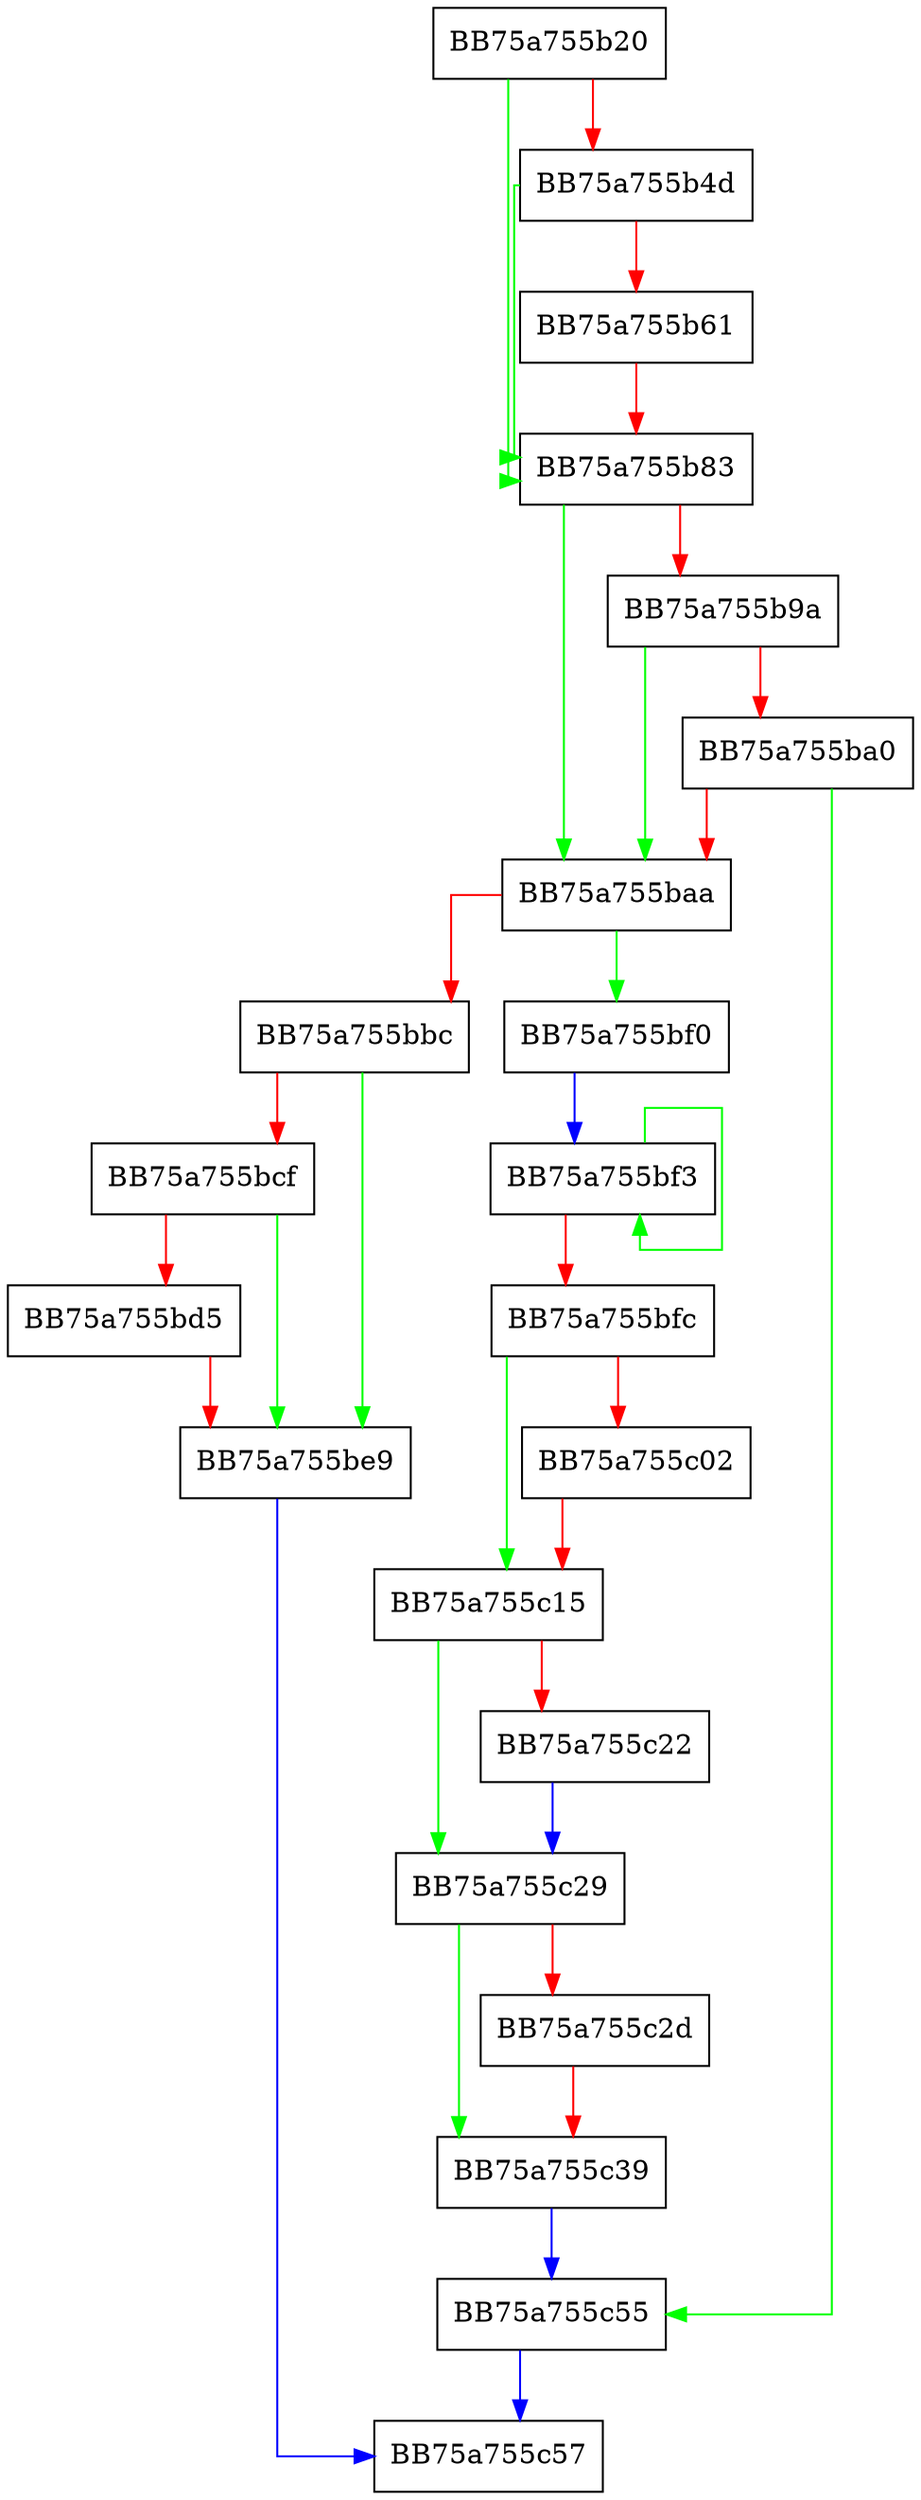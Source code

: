 digraph hap_init_module {
  node [shape="box"];
  graph [splines=ortho];
  BB75a755b20 -> BB75a755b83 [color="green"];
  BB75a755b20 -> BB75a755b4d [color="red"];
  BB75a755b4d -> BB75a755b83 [color="green"];
  BB75a755b4d -> BB75a755b61 [color="red"];
  BB75a755b61 -> BB75a755b83 [color="red"];
  BB75a755b83 -> BB75a755baa [color="green"];
  BB75a755b83 -> BB75a755b9a [color="red"];
  BB75a755b9a -> BB75a755baa [color="green"];
  BB75a755b9a -> BB75a755ba0 [color="red"];
  BB75a755ba0 -> BB75a755c55 [color="green"];
  BB75a755ba0 -> BB75a755baa [color="red"];
  BB75a755baa -> BB75a755bf0 [color="green"];
  BB75a755baa -> BB75a755bbc [color="red"];
  BB75a755bbc -> BB75a755be9 [color="green"];
  BB75a755bbc -> BB75a755bcf [color="red"];
  BB75a755bcf -> BB75a755be9 [color="green"];
  BB75a755bcf -> BB75a755bd5 [color="red"];
  BB75a755bd5 -> BB75a755be9 [color="red"];
  BB75a755be9 -> BB75a755c57 [color="blue"];
  BB75a755bf0 -> BB75a755bf3 [color="blue"];
  BB75a755bf3 -> BB75a755bf3 [color="green"];
  BB75a755bf3 -> BB75a755bfc [color="red"];
  BB75a755bfc -> BB75a755c15 [color="green"];
  BB75a755bfc -> BB75a755c02 [color="red"];
  BB75a755c02 -> BB75a755c15 [color="red"];
  BB75a755c15 -> BB75a755c29 [color="green"];
  BB75a755c15 -> BB75a755c22 [color="red"];
  BB75a755c22 -> BB75a755c29 [color="blue"];
  BB75a755c29 -> BB75a755c39 [color="green"];
  BB75a755c29 -> BB75a755c2d [color="red"];
  BB75a755c2d -> BB75a755c39 [color="red"];
  BB75a755c39 -> BB75a755c55 [color="blue"];
  BB75a755c55 -> BB75a755c57 [color="blue"];
}